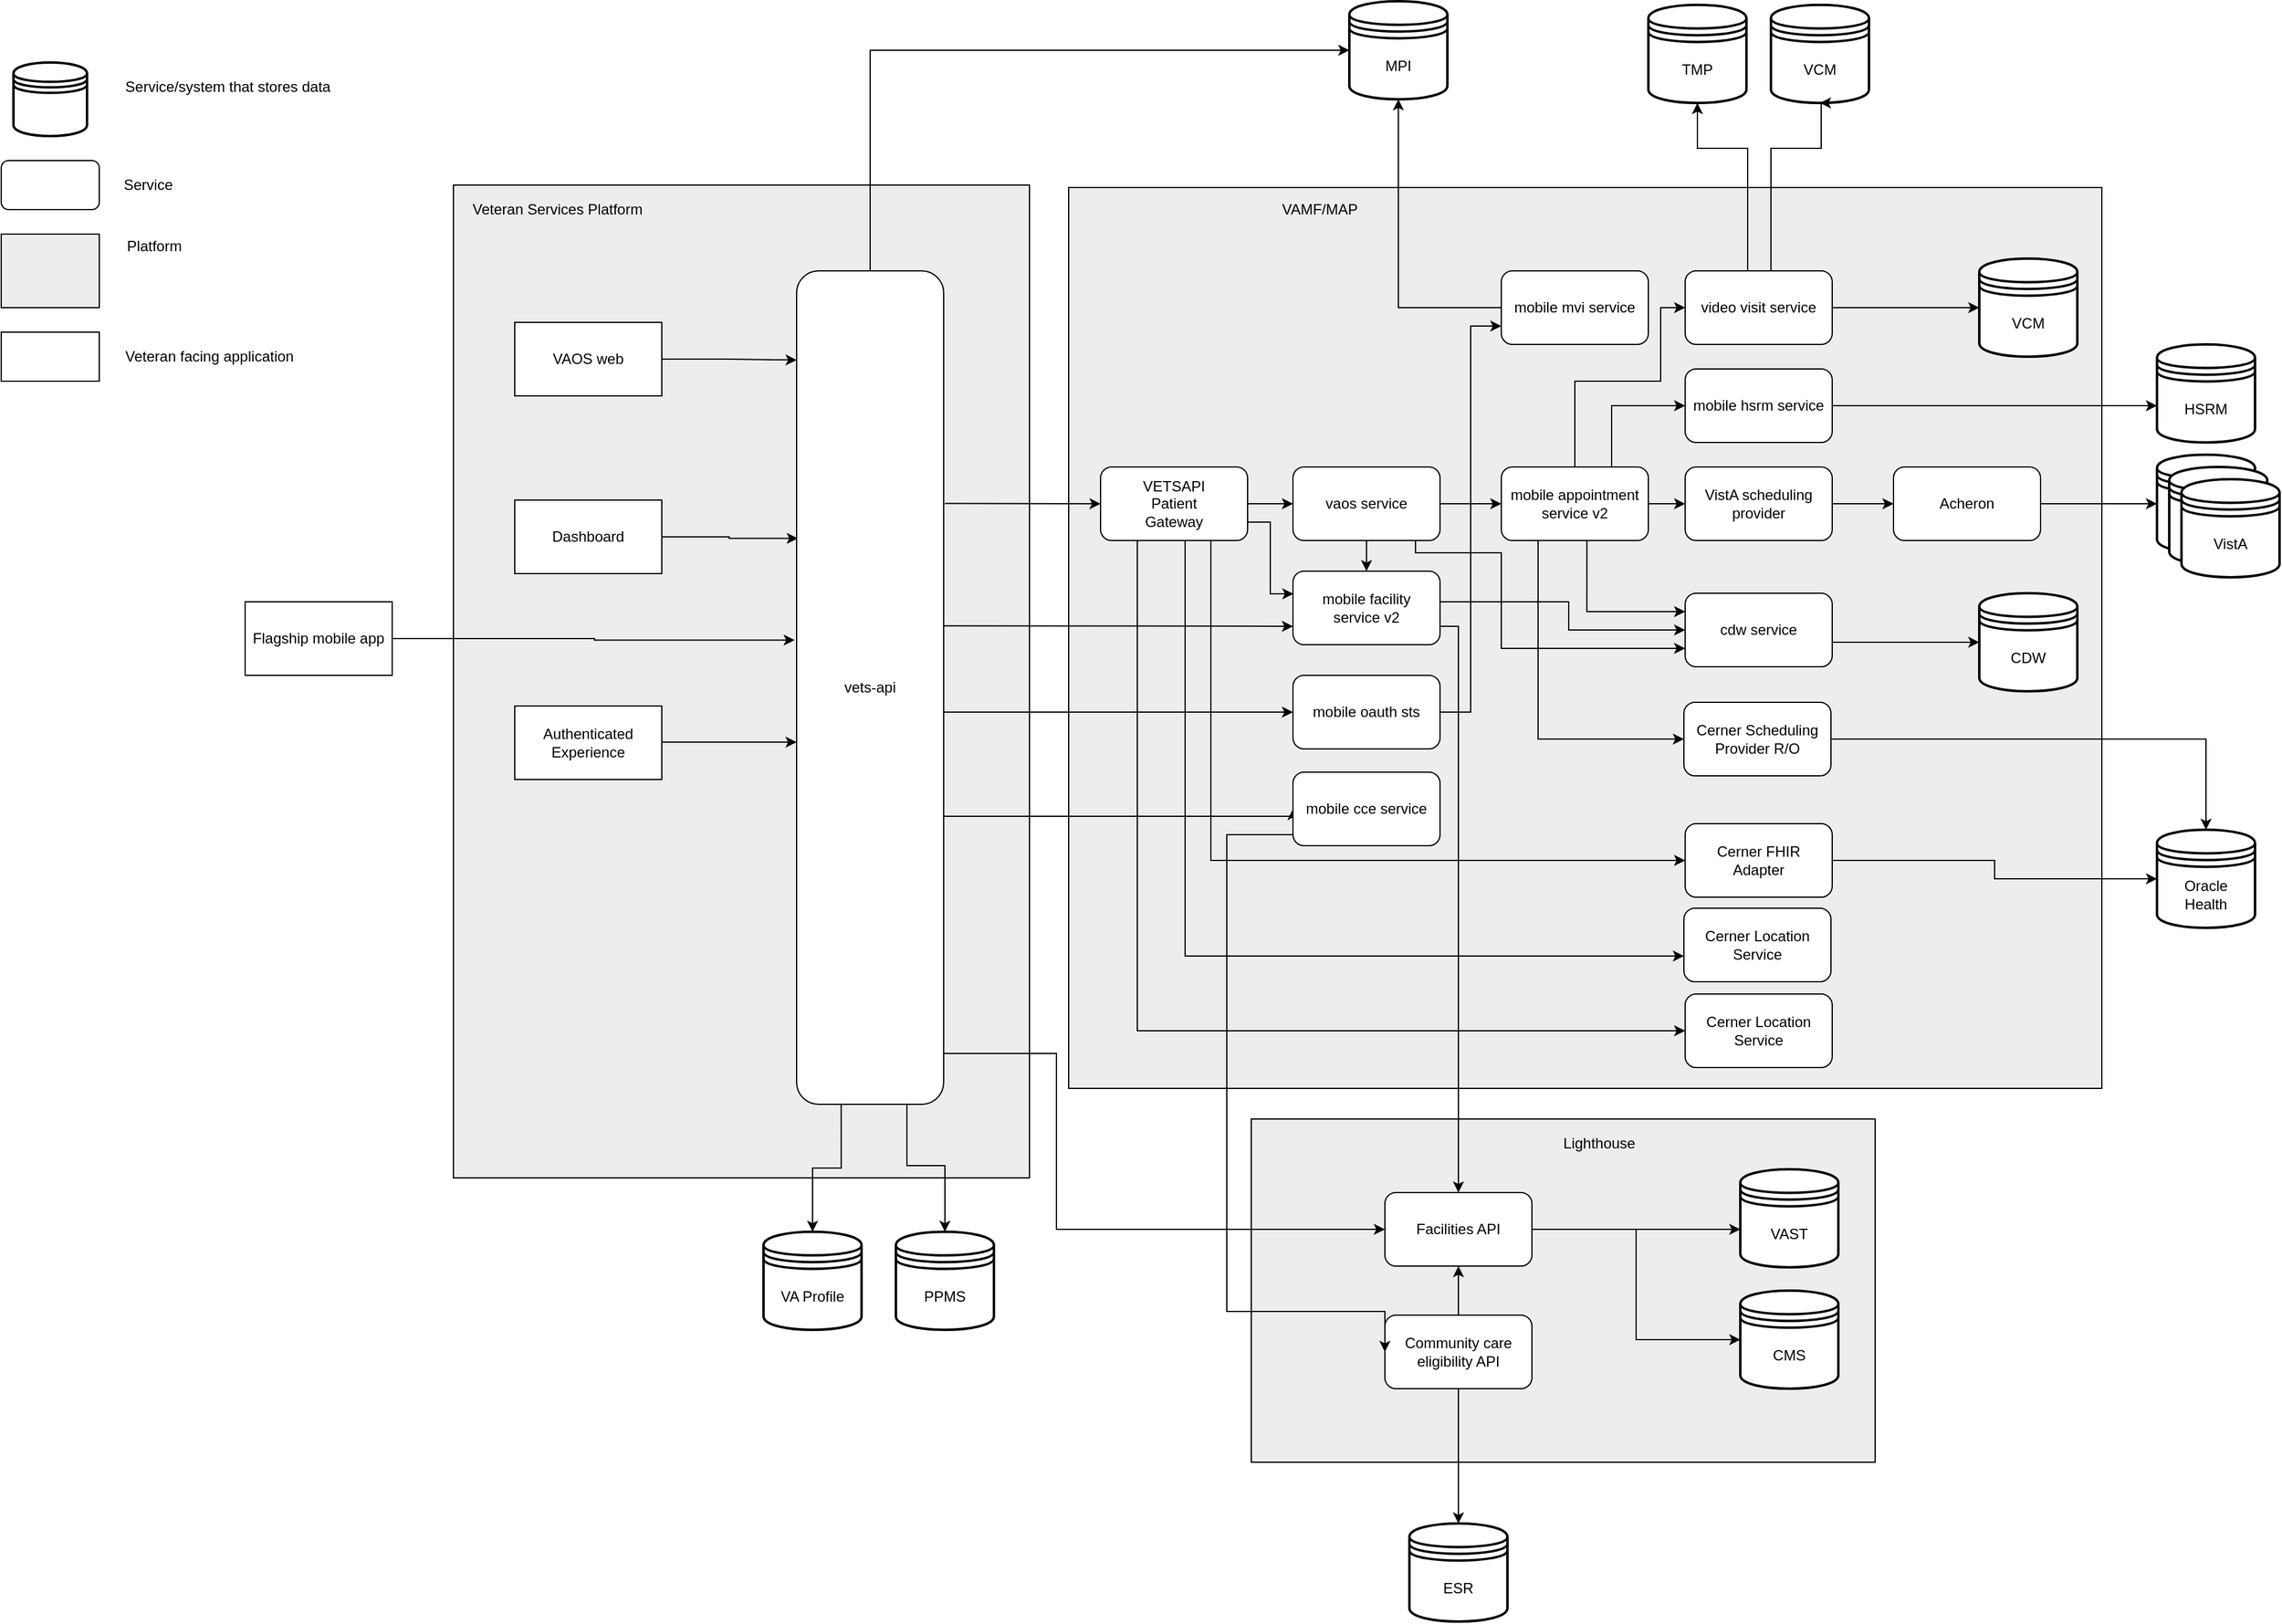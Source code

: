 <mxfile version="24.4.8" type="github">
  <diagram id="J299OrNDrJW-YTR5PU5g" name="Page-1">
    <mxGraphModel dx="2631" dy="1698" grid="1" gridSize="10" guides="1" tooltips="1" connect="1" arrows="1" fold="1" page="1" pageScale="0.5" pageWidth="850" pageHeight="1100" math="0" shadow="0">
      <root>
        <mxCell id="0" />
        <mxCell id="1" parent="0" />
        <mxCell id="KmuFEiy8gwxwUrOHWcom-100" value="" style="rounded=0;whiteSpace=wrap;html=1;fillColor=#EDEDED;" parent="1" vertex="1">
          <mxGeometry x="719" y="557" width="509" height="280" as="geometry" />
        </mxCell>
        <mxCell id="KmuFEiy8gwxwUrOHWcom-98" value="" style="rounded=0;whiteSpace=wrap;html=1;fillColor=#EDEDED;" parent="1" vertex="1">
          <mxGeometry x="570" y="-203" width="843" height="735" as="geometry" />
        </mxCell>
        <mxCell id="KmuFEiy8gwxwUrOHWcom-96" value="" style="rounded=0;whiteSpace=wrap;html=1;fillColor=#EDEDED;" parent="1" vertex="1">
          <mxGeometry x="68" y="-205" width="470" height="810" as="geometry" />
        </mxCell>
        <mxCell id="KmuFEiy8gwxwUrOHWcom-123" style="edgeStyle=orthogonalEdgeStyle;rounded=0;orthogonalLoop=1;jettySize=auto;html=1;entryX=0;entryY=0.107;entryDx=0;entryDy=0;entryPerimeter=0;" parent="1" source="KmuFEiy8gwxwUrOHWcom-1" target="KmuFEiy8gwxwUrOHWcom-4" edge="1">
          <mxGeometry relative="1" as="geometry" />
        </mxCell>
        <mxCell id="KmuFEiy8gwxwUrOHWcom-1" value="VAOS web" style="rounded=0;whiteSpace=wrap;html=1;" parent="1" vertex="1">
          <mxGeometry x="118" y="-93" width="120" height="60" as="geometry" />
        </mxCell>
        <mxCell id="KmuFEiy8gwxwUrOHWcom-121" style="edgeStyle=orthogonalEdgeStyle;rounded=0;orthogonalLoop=1;jettySize=auto;html=1;entryX=0.008;entryY=0.321;entryDx=0;entryDy=0;entryPerimeter=0;" parent="1" source="KmuFEiy8gwxwUrOHWcom-2" target="KmuFEiy8gwxwUrOHWcom-4" edge="1">
          <mxGeometry relative="1" as="geometry" />
        </mxCell>
        <mxCell id="KmuFEiy8gwxwUrOHWcom-2" value="Dashboard" style="rounded=0;whiteSpace=wrap;html=1;" parent="1" vertex="1">
          <mxGeometry x="118" y="52" width="120" height="60" as="geometry" />
        </mxCell>
        <mxCell id="KmuFEiy8gwxwUrOHWcom-89" style="edgeStyle=orthogonalEdgeStyle;rounded=0;orthogonalLoop=1;jettySize=auto;html=1;entryX=-0.013;entryY=0.443;entryDx=0;entryDy=0;entryPerimeter=0;" parent="1" source="KmuFEiy8gwxwUrOHWcom-3" target="KmuFEiy8gwxwUrOHWcom-4" edge="1">
          <mxGeometry relative="1" as="geometry">
            <mxPoint x="348" y="116" as="targetPoint" />
          </mxGeometry>
        </mxCell>
        <mxCell id="KmuFEiy8gwxwUrOHWcom-3" value="Flagship mobile app" style="rounded=0;whiteSpace=wrap;html=1;" parent="1" vertex="1">
          <mxGeometry x="-102" y="135" width="120" height="60" as="geometry" />
        </mxCell>
        <mxCell id="KmuFEiy8gwxwUrOHWcom-90" style="edgeStyle=orthogonalEdgeStyle;rounded=0;orthogonalLoop=1;jettySize=auto;html=1;entryX=0;entryY=0.75;entryDx=0;entryDy=0;exitX=0.999;exitY=0.426;exitDx=0;exitDy=0;exitPerimeter=0;" parent="1" source="KmuFEiy8gwxwUrOHWcom-4" target="KmuFEiy8gwxwUrOHWcom-22" edge="1">
          <mxGeometry relative="1" as="geometry">
            <Array as="points" />
            <mxPoint x="480" y="157" as="sourcePoint" />
          </mxGeometry>
        </mxCell>
        <mxCell id="KmuFEiy8gwxwUrOHWcom-91" style="edgeStyle=orthogonalEdgeStyle;rounded=0;orthogonalLoop=1;jettySize=auto;html=1;entryX=0;entryY=0.5;entryDx=0;entryDy=0;exitX=1;exitY=0.5;exitDx=0;exitDy=0;" parent="1" source="r6deMkh1V9EVogIIxijR-24" target="KmuFEiy8gwxwUrOHWcom-60" edge="1">
          <mxGeometry relative="1" as="geometry">
            <Array as="points">
              <mxPoint x="689" y="55" />
              <mxPoint x="689" y="55" />
            </Array>
            <mxPoint x="689" y="-25" as="sourcePoint" />
          </mxGeometry>
        </mxCell>
        <mxCell id="KmuFEiy8gwxwUrOHWcom-93" style="edgeStyle=orthogonalEdgeStyle;rounded=0;orthogonalLoop=1;jettySize=auto;html=1;entryX=0;entryY=0.5;entryDx=0;entryDy=0;" parent="1" source="KmuFEiy8gwxwUrOHWcom-4" target="KmuFEiy8gwxwUrOHWcom-26" edge="1">
          <mxGeometry relative="1" as="geometry">
            <Array as="points">
              <mxPoint x="558" y="310" />
              <mxPoint x="558" y="310" />
            </Array>
          </mxGeometry>
        </mxCell>
        <mxCell id="KmuFEiy8gwxwUrOHWcom-94" style="edgeStyle=orthogonalEdgeStyle;rounded=0;orthogonalLoop=1;jettySize=auto;html=1;entryX=0;entryY=0.5;entryDx=0;entryDy=0;exitX=0.987;exitY=0.939;exitDx=0;exitDy=0;exitPerimeter=0;" parent="1" source="KmuFEiy8gwxwUrOHWcom-4" target="KmuFEiy8gwxwUrOHWcom-18" edge="1">
          <mxGeometry relative="1" as="geometry">
            <Array as="points">
              <mxPoint x="560" y="503" />
              <mxPoint x="560" y="647" />
            </Array>
          </mxGeometry>
        </mxCell>
        <mxCell id="KmuFEiy8gwxwUrOHWcom-108" style="edgeStyle=orthogonalEdgeStyle;rounded=0;orthogonalLoop=1;jettySize=auto;html=1;entryX=0;entryY=0.5;entryDx=0;entryDy=0;" parent="1" source="KmuFEiy8gwxwUrOHWcom-4" target="KmuFEiy8gwxwUrOHWcom-109" edge="1">
          <mxGeometry relative="1" as="geometry">
            <mxPoint x="608" y="-405" as="targetPoint" />
            <Array as="points">
              <mxPoint x="408" y="-315" />
            </Array>
          </mxGeometry>
        </mxCell>
        <mxCell id="KmuFEiy8gwxwUrOHWcom-116" style="edgeStyle=orthogonalEdgeStyle;rounded=0;orthogonalLoop=1;jettySize=auto;html=1;entryX=0;entryY=0.5;entryDx=0;entryDy=0;" parent="1" source="KmuFEiy8gwxwUrOHWcom-4" target="KmuFEiy8gwxwUrOHWcom-115" edge="1">
          <mxGeometry relative="1" as="geometry">
            <Array as="points">
              <mxPoint x="508" y="225" />
              <mxPoint x="508" y="225" />
            </Array>
          </mxGeometry>
        </mxCell>
        <mxCell id="KmuFEiy8gwxwUrOHWcom-119" style="edgeStyle=orthogonalEdgeStyle;rounded=0;orthogonalLoop=1;jettySize=auto;html=1;entryX=0.5;entryY=0;entryDx=0;entryDy=0;exitX=0.303;exitY=1;exitDx=0;exitDy=0;exitPerimeter=0;" parent="1" source="KmuFEiy8gwxwUrOHWcom-4" target="KmuFEiy8gwxwUrOHWcom-38" edge="1">
          <mxGeometry relative="1" as="geometry" />
        </mxCell>
        <mxCell id="KmuFEiy8gwxwUrOHWcom-120" style="edgeStyle=orthogonalEdgeStyle;rounded=0;orthogonalLoop=1;jettySize=auto;html=1;entryX=0.5;entryY=0;entryDx=0;entryDy=0;exitX=0.75;exitY=1;exitDx=0;exitDy=0;" parent="1" source="KmuFEiy8gwxwUrOHWcom-4" target="KmuFEiy8gwxwUrOHWcom-13" edge="1">
          <mxGeometry relative="1" as="geometry">
            <Array as="points">
              <mxPoint x="438" y="595" />
              <mxPoint x="469" y="595" />
            </Array>
          </mxGeometry>
        </mxCell>
        <mxCell id="KmuFEiy8gwxwUrOHWcom-4" value="vets-api" style="rounded=1;whiteSpace=wrap;html=1;" parent="1" vertex="1">
          <mxGeometry x="348" y="-135" width="120" height="680" as="geometry" />
        </mxCell>
        <mxCell id="KmuFEiy8gwxwUrOHWcom-13" value="PPMS" style="strokeWidth=2;html=1;shape=datastore;whiteSpace=wrap;" parent="1" vertex="1">
          <mxGeometry x="429" y="649" width="80" height="80" as="geometry" />
        </mxCell>
        <mxCell id="r6deMkh1V9EVogIIxijR-12" style="edgeStyle=orthogonalEdgeStyle;rounded=0;orthogonalLoop=1;jettySize=auto;html=1;exitX=1;exitY=0.5;exitDx=0;exitDy=0;entryX=0;entryY=0.5;entryDx=0;entryDy=0;" edge="1" parent="1" source="KmuFEiy8gwxwUrOHWcom-18" target="r6deMkh1V9EVogIIxijR-4">
          <mxGeometry relative="1" as="geometry" />
        </mxCell>
        <mxCell id="KmuFEiy8gwxwUrOHWcom-18" value="Facilities API" style="rounded=1;whiteSpace=wrap;html=1;" parent="1" vertex="1">
          <mxGeometry x="828" y="617" width="120" height="60" as="geometry" />
        </mxCell>
        <mxCell id="KmuFEiy8gwxwUrOHWcom-102" style="edgeStyle=orthogonalEdgeStyle;rounded=0;orthogonalLoop=1;jettySize=auto;html=1;entryX=0.5;entryY=1;entryDx=0;entryDy=0;" parent="1" source="KmuFEiy8gwxwUrOHWcom-19" target="KmuFEiy8gwxwUrOHWcom-18" edge="1">
          <mxGeometry relative="1" as="geometry" />
        </mxCell>
        <mxCell id="KmuFEiy8gwxwUrOHWcom-118" style="edgeStyle=orthogonalEdgeStyle;rounded=0;orthogonalLoop=1;jettySize=auto;html=1;entryX=0.5;entryY=0;entryDx=0;entryDy=0;" parent="1" source="KmuFEiy8gwxwUrOHWcom-19" target="KmuFEiy8gwxwUrOHWcom-40" edge="1">
          <mxGeometry relative="1" as="geometry">
            <Array as="points">
              <mxPoint x="888" y="877" />
              <mxPoint x="888" y="877" />
            </Array>
          </mxGeometry>
        </mxCell>
        <mxCell id="KmuFEiy8gwxwUrOHWcom-19" value="Community care eligibility API" style="rounded=1;whiteSpace=wrap;html=1;" parent="1" vertex="1">
          <mxGeometry x="828" y="717" width="120" height="60" as="geometry" />
        </mxCell>
        <mxCell id="KmuFEiy8gwxwUrOHWcom-144" style="edgeStyle=orthogonalEdgeStyle;rounded=0;orthogonalLoop=1;jettySize=auto;html=1;entryX=0;entryY=0.5;entryDx=0;entryDy=0;" parent="1" source="KmuFEiy8gwxwUrOHWcom-22" target="KmuFEiy8gwxwUrOHWcom-24" edge="1">
          <mxGeometry relative="1" as="geometry">
            <Array as="points">
              <mxPoint x="978" y="135" />
              <mxPoint x="978" y="158" />
            </Array>
          </mxGeometry>
        </mxCell>
        <mxCell id="KmuFEiy8gwxwUrOHWcom-22" value="mobile facility&lt;div&gt;service v2&lt;/div&gt;" style="rounded=1;whiteSpace=wrap;html=1;" parent="1" vertex="1">
          <mxGeometry x="753" y="110" width="120" height="60" as="geometry" />
        </mxCell>
        <mxCell id="KmuFEiy8gwxwUrOHWcom-85" style="edgeStyle=orthogonalEdgeStyle;rounded=0;orthogonalLoop=1;jettySize=auto;html=1;entryX=0;entryY=0.5;entryDx=0;entryDy=0;" parent="1" source="KmuFEiy8gwxwUrOHWcom-24" target="KmuFEiy8gwxwUrOHWcom-25" edge="1">
          <mxGeometry relative="1" as="geometry">
            <Array as="points">
              <mxPoint x="1223" y="168" />
              <mxPoint x="1223" y="168" />
            </Array>
          </mxGeometry>
        </mxCell>
        <mxCell id="KmuFEiy8gwxwUrOHWcom-24" value="cdw service" style="rounded=1;whiteSpace=wrap;html=1;" parent="1" vertex="1">
          <mxGeometry x="1073" y="128" width="120" height="60" as="geometry" />
        </mxCell>
        <mxCell id="KmuFEiy8gwxwUrOHWcom-25" value="CDW" style="strokeWidth=2;html=1;shape=datastore;whiteSpace=wrap;" parent="1" vertex="1">
          <mxGeometry x="1313" y="128" width="80" height="80" as="geometry" />
        </mxCell>
        <mxCell id="KmuFEiy8gwxwUrOHWcom-71" style="edgeStyle=orthogonalEdgeStyle;rounded=0;orthogonalLoop=1;jettySize=auto;html=1;entryX=0;entryY=0.5;entryDx=0;entryDy=0;exitX=0;exitY=0.75;exitDx=0;exitDy=0;" parent="1" source="KmuFEiy8gwxwUrOHWcom-26" target="KmuFEiy8gwxwUrOHWcom-19" edge="1">
          <mxGeometry relative="1" as="geometry">
            <Array as="points">
              <mxPoint x="699" y="325" />
              <mxPoint x="699" y="714" />
            </Array>
            <mxPoint x="759" y="325" as="sourcePoint" />
          </mxGeometry>
        </mxCell>
        <mxCell id="KmuFEiy8gwxwUrOHWcom-26" value="mobile cce service" style="rounded=1;whiteSpace=wrap;html=1;" parent="1" vertex="1">
          <mxGeometry x="753" y="274" width="120" height="60" as="geometry" />
        </mxCell>
        <mxCell id="KmuFEiy8gwxwUrOHWcom-148" style="edgeStyle=orthogonalEdgeStyle;rounded=0;orthogonalLoop=1;jettySize=auto;html=1;entryX=0;entryY=0.25;entryDx=0;entryDy=0;exitX=0.582;exitY=0.976;exitDx=0;exitDy=0;exitPerimeter=0;" parent="1" source="KmuFEiy8gwxwUrOHWcom-29" target="KmuFEiy8gwxwUrOHWcom-24" edge="1">
          <mxGeometry relative="1" as="geometry">
            <Array as="points">
              <mxPoint x="993" y="143" />
            </Array>
            <mxPoint x="993" y="91" as="sourcePoint" />
            <mxPoint x="1073" y="149" as="targetPoint" />
          </mxGeometry>
        </mxCell>
        <mxCell id="KmuFEiy8gwxwUrOHWcom-150" style="edgeStyle=orthogonalEdgeStyle;rounded=0;orthogonalLoop=1;jettySize=auto;html=1;entryX=0;entryY=0.5;entryDx=0;entryDy=0;exitX=0.5;exitY=0;exitDx=0;exitDy=0;" parent="1" source="KmuFEiy8gwxwUrOHWcom-29" target="KmuFEiy8gwxwUrOHWcom-34" edge="1">
          <mxGeometry relative="1" as="geometry">
            <Array as="points">
              <mxPoint x="983" y="-45" />
              <mxPoint x="1053" y="-45" />
              <mxPoint x="1053" y="-105" />
            </Array>
          </mxGeometry>
        </mxCell>
        <mxCell id="KmuFEiy8gwxwUrOHWcom-152" style="edgeStyle=orthogonalEdgeStyle;rounded=0;orthogonalLoop=1;jettySize=auto;html=1;exitX=0.75;exitY=0;exitDx=0;exitDy=0;entryX=0;entryY=0.5;entryDx=0;entryDy=0;" parent="1" source="KmuFEiy8gwxwUrOHWcom-29" target="KmuFEiy8gwxwUrOHWcom-136" edge="1">
          <mxGeometry relative="1" as="geometry" />
        </mxCell>
        <mxCell id="KmuFEiy8gwxwUrOHWcom-153" style="edgeStyle=orthogonalEdgeStyle;rounded=0;orthogonalLoop=1;jettySize=auto;html=1;exitX=1;exitY=0.5;exitDx=0;exitDy=0;entryX=0;entryY=0.5;entryDx=0;entryDy=0;" parent="1" source="KmuFEiy8gwxwUrOHWcom-29" target="KmuFEiy8gwxwUrOHWcom-35" edge="1">
          <mxGeometry relative="1" as="geometry" />
        </mxCell>
        <mxCell id="r6deMkh1V9EVogIIxijR-19" style="edgeStyle=orthogonalEdgeStyle;rounded=0;orthogonalLoop=1;jettySize=auto;html=1;exitX=0.25;exitY=1;exitDx=0;exitDy=0;entryX=0;entryY=0.5;entryDx=0;entryDy=0;" edge="1" parent="1" source="KmuFEiy8gwxwUrOHWcom-29" target="r6deMkh1V9EVogIIxijR-17">
          <mxGeometry relative="1" as="geometry" />
        </mxCell>
        <mxCell id="KmuFEiy8gwxwUrOHWcom-29" value="mobile appointment service v2" style="rounded=1;whiteSpace=wrap;html=1;" parent="1" vertex="1">
          <mxGeometry x="923" y="25" width="120" height="60" as="geometry" />
        </mxCell>
        <mxCell id="KmuFEiy8gwxwUrOHWcom-32" value="VistA" style="strokeWidth=2;html=1;shape=datastore;whiteSpace=wrap;" parent="1" vertex="1">
          <mxGeometry x="1458" y="15" width="80" height="80" as="geometry" />
        </mxCell>
        <mxCell id="KmuFEiy8gwxwUrOHWcom-33" value="TMP" style="strokeWidth=2;html=1;shape=datastore;whiteSpace=wrap;" parent="1" vertex="1">
          <mxGeometry x="1043" y="-352" width="80" height="80" as="geometry" />
        </mxCell>
        <mxCell id="KmuFEiy8gwxwUrOHWcom-77" style="edgeStyle=orthogonalEdgeStyle;rounded=0;orthogonalLoop=1;jettySize=auto;html=1;entryX=0;entryY=0.5;entryDx=0;entryDy=0;" parent="1" source="KmuFEiy8gwxwUrOHWcom-34" target="KmuFEiy8gwxwUrOHWcom-37" edge="1">
          <mxGeometry relative="1" as="geometry" />
        </mxCell>
        <mxCell id="KmuFEiy8gwxwUrOHWcom-103" style="edgeStyle=orthogonalEdgeStyle;rounded=0;orthogonalLoop=1;jettySize=auto;html=1;entryX=0.5;entryY=1;entryDx=0;entryDy=0;exitX=0.425;exitY=0;exitDx=0;exitDy=0;exitPerimeter=0;" parent="1" source="KmuFEiy8gwxwUrOHWcom-34" target="KmuFEiy8gwxwUrOHWcom-33" edge="1">
          <mxGeometry relative="1" as="geometry">
            <Array as="points">
              <mxPoint x="1124" y="-235" />
              <mxPoint x="1083" y="-235" />
            </Array>
          </mxGeometry>
        </mxCell>
        <mxCell id="KmuFEiy8gwxwUrOHWcom-34" value="video visit service" style="rounded=1;whiteSpace=wrap;html=1;" parent="1" vertex="1">
          <mxGeometry x="1073" y="-135" width="120" height="60" as="geometry" />
        </mxCell>
        <mxCell id="KmuFEiy8gwxwUrOHWcom-74" style="edgeStyle=orthogonalEdgeStyle;rounded=0;orthogonalLoop=1;jettySize=auto;html=1;entryX=0;entryY=0.5;entryDx=0;entryDy=0;" parent="1" source="KmuFEiy8gwxwUrOHWcom-35" target="KmuFEiy8gwxwUrOHWcom-36" edge="1">
          <mxGeometry relative="1" as="geometry" />
        </mxCell>
        <mxCell id="KmuFEiy8gwxwUrOHWcom-35" value="VistA scheduling provider" style="rounded=1;whiteSpace=wrap;html=1;" parent="1" vertex="1">
          <mxGeometry x="1073" y="25" width="120" height="60" as="geometry" />
        </mxCell>
        <mxCell id="KmuFEiy8gwxwUrOHWcom-64" style="edgeStyle=orthogonalEdgeStyle;rounded=0;orthogonalLoop=1;jettySize=auto;html=1;entryX=0;entryY=0.5;entryDx=0;entryDy=0;" parent="1" source="KmuFEiy8gwxwUrOHWcom-36" target="KmuFEiy8gwxwUrOHWcom-32" edge="1">
          <mxGeometry relative="1" as="geometry" />
        </mxCell>
        <mxCell id="KmuFEiy8gwxwUrOHWcom-36" value="Acheron" style="rounded=1;whiteSpace=wrap;html=1;" parent="1" vertex="1">
          <mxGeometry x="1243" y="25" width="120" height="60" as="geometry" />
        </mxCell>
        <mxCell id="KmuFEiy8gwxwUrOHWcom-37" value="VCM" style="strokeWidth=2;html=1;shape=datastore;whiteSpace=wrap;" parent="1" vertex="1">
          <mxGeometry x="1313" y="-145" width="80" height="80" as="geometry" />
        </mxCell>
        <mxCell id="KmuFEiy8gwxwUrOHWcom-38" value="VA Profile" style="strokeWidth=2;html=1;shape=datastore;whiteSpace=wrap;" parent="1" vertex="1">
          <mxGeometry x="321" y="649" width="80" height="80" as="geometry" />
        </mxCell>
        <mxCell id="KmuFEiy8gwxwUrOHWcom-40" value="ESR" style="strokeWidth=2;html=1;shape=datastore;whiteSpace=wrap;" parent="1" vertex="1">
          <mxGeometry x="848" y="887" width="80" height="80" as="geometry" />
        </mxCell>
        <mxCell id="KmuFEiy8gwxwUrOHWcom-57" value="VistA" style="strokeWidth=2;html=1;shape=datastore;whiteSpace=wrap;" parent="1" vertex="1">
          <mxGeometry x="1468" y="25" width="80" height="80" as="geometry" />
        </mxCell>
        <mxCell id="KmuFEiy8gwxwUrOHWcom-58" value="VistA" style="strokeWidth=2;html=1;shape=datastore;whiteSpace=wrap;" parent="1" vertex="1">
          <mxGeometry x="1478" y="35" width="80" height="80" as="geometry" />
        </mxCell>
        <mxCell id="KmuFEiy8gwxwUrOHWcom-68" style="edgeStyle=orthogonalEdgeStyle;rounded=0;orthogonalLoop=1;jettySize=auto;html=1;entryX=0.5;entryY=0;entryDx=0;entryDy=0;" parent="1" source="KmuFEiy8gwxwUrOHWcom-60" target="KmuFEiy8gwxwUrOHWcom-22" edge="1">
          <mxGeometry relative="1" as="geometry" />
        </mxCell>
        <mxCell id="KmuFEiy8gwxwUrOHWcom-135" style="edgeStyle=orthogonalEdgeStyle;rounded=0;orthogonalLoop=1;jettySize=auto;html=1;exitX=1;exitY=0.5;exitDx=0;exitDy=0;" parent="1" source="KmuFEiy8gwxwUrOHWcom-60" target="KmuFEiy8gwxwUrOHWcom-29" edge="1">
          <mxGeometry relative="1" as="geometry" />
        </mxCell>
        <mxCell id="KmuFEiy8gwxwUrOHWcom-154" style="edgeStyle=orthogonalEdgeStyle;rounded=0;orthogonalLoop=1;jettySize=auto;html=1;exitX=0.75;exitY=1;exitDx=0;exitDy=0;entryX=0;entryY=0.75;entryDx=0;entryDy=0;" parent="1" source="KmuFEiy8gwxwUrOHWcom-60" target="KmuFEiy8gwxwUrOHWcom-24" edge="1">
          <mxGeometry relative="1" as="geometry">
            <Array as="points">
              <mxPoint x="853" y="95" />
              <mxPoint x="923" y="95" />
              <mxPoint x="923" y="173" />
            </Array>
          </mxGeometry>
        </mxCell>
        <mxCell id="KmuFEiy8gwxwUrOHWcom-60" value="vaos service" style="rounded=1;whiteSpace=wrap;html=1;" parent="1" vertex="1">
          <mxGeometry x="753" y="25" width="120" height="60" as="geometry" />
        </mxCell>
        <mxCell id="KmuFEiy8gwxwUrOHWcom-97" value="Veteran Services Platform" style="text;html=1;strokeColor=none;fillColor=none;align=center;verticalAlign=middle;whiteSpace=wrap;rounded=0;" parent="1" vertex="1">
          <mxGeometry x="78" y="-195" width="150" height="20" as="geometry" />
        </mxCell>
        <mxCell id="KmuFEiy8gwxwUrOHWcom-99" value="VAMF/MAP" style="text;html=1;strokeColor=none;fillColor=none;align=center;verticalAlign=middle;whiteSpace=wrap;rounded=0;" parent="1" vertex="1">
          <mxGeometry x="721" y="-195" width="108" height="20" as="geometry" />
        </mxCell>
        <mxCell id="KmuFEiy8gwxwUrOHWcom-101" value="Lighthouse" style="text;html=1;strokeColor=none;fillColor=none;align=center;verticalAlign=middle;whiteSpace=wrap;rounded=0;" parent="1" vertex="1">
          <mxGeometry x="928" y="567" width="150" height="20" as="geometry" />
        </mxCell>
        <mxCell id="KmuFEiy8gwxwUrOHWcom-110" style="edgeStyle=orthogonalEdgeStyle;rounded=0;orthogonalLoop=1;jettySize=auto;html=1;entryX=0.5;entryY=1;entryDx=0;entryDy=0;" parent="1" source="KmuFEiy8gwxwUrOHWcom-107" target="KmuFEiy8gwxwUrOHWcom-109" edge="1">
          <mxGeometry relative="1" as="geometry" />
        </mxCell>
        <mxCell id="KmuFEiy8gwxwUrOHWcom-107" value="mobile mvi service" style="rounded=1;whiteSpace=wrap;html=1;" parent="1" vertex="1">
          <mxGeometry x="923" y="-135" width="120" height="60" as="geometry" />
        </mxCell>
        <mxCell id="KmuFEiy8gwxwUrOHWcom-109" value="MPI" style="strokeWidth=2;html=1;shape=datastore;whiteSpace=wrap;" parent="1" vertex="1">
          <mxGeometry x="799" y="-355" width="80" height="80" as="geometry" />
        </mxCell>
        <mxCell id="KmuFEiy8gwxwUrOHWcom-147" style="edgeStyle=orthogonalEdgeStyle;rounded=0;orthogonalLoop=1;jettySize=auto;html=1;entryX=0;entryY=0.75;entryDx=0;entryDy=0;" parent="1" source="KmuFEiy8gwxwUrOHWcom-115" target="KmuFEiy8gwxwUrOHWcom-107" edge="1">
          <mxGeometry relative="1" as="geometry" />
        </mxCell>
        <mxCell id="KmuFEiy8gwxwUrOHWcom-115" value="mobile oauth sts" style="rounded=1;whiteSpace=wrap;html=1;" parent="1" vertex="1">
          <mxGeometry x="753" y="195" width="120" height="60" as="geometry" />
        </mxCell>
        <mxCell id="KmuFEiy8gwxwUrOHWcom-125" value="" style="strokeWidth=2;html=1;shape=datastore;whiteSpace=wrap;" parent="1" vertex="1">
          <mxGeometry x="-291" y="-305" width="60" height="60" as="geometry" />
        </mxCell>
        <mxCell id="KmuFEiy8gwxwUrOHWcom-126" value="Service/system that stores data" style="text;html=1;strokeColor=none;fillColor=none;align=center;verticalAlign=middle;whiteSpace=wrap;rounded=0;" parent="1" vertex="1">
          <mxGeometry x="-211" y="-295" width="190" height="20" as="geometry" />
        </mxCell>
        <mxCell id="KmuFEiy8gwxwUrOHWcom-127" value="" style="rounded=1;whiteSpace=wrap;html=1;" parent="1" vertex="1">
          <mxGeometry x="-301" y="-225" width="80" height="40" as="geometry" />
        </mxCell>
        <mxCell id="KmuFEiy8gwxwUrOHWcom-128" value="Service" style="text;html=1;strokeColor=none;fillColor=none;align=center;verticalAlign=middle;whiteSpace=wrap;rounded=0;" parent="1" vertex="1">
          <mxGeometry x="-211" y="-215" width="60" height="20" as="geometry" />
        </mxCell>
        <mxCell id="KmuFEiy8gwxwUrOHWcom-129" value="" style="rounded=0;whiteSpace=wrap;html=1;fillColor=#EDEDED;" parent="1" vertex="1">
          <mxGeometry x="-301" y="-165" width="80" height="60" as="geometry" />
        </mxCell>
        <mxCell id="KmuFEiy8gwxwUrOHWcom-130" value="Platform" style="text;html=1;strokeColor=none;fillColor=none;align=center;verticalAlign=middle;whiteSpace=wrap;rounded=0;" parent="1" vertex="1">
          <mxGeometry x="-201" y="-165" width="50" height="20" as="geometry" />
        </mxCell>
        <mxCell id="KmuFEiy8gwxwUrOHWcom-131" value="" style="rounded=0;whiteSpace=wrap;html=1;" parent="1" vertex="1">
          <mxGeometry x="-301" y="-85" width="80" height="40" as="geometry" />
        </mxCell>
        <mxCell id="KmuFEiy8gwxwUrOHWcom-132" value="Veteran facing application" style="text;html=1;strokeColor=none;fillColor=none;align=center;verticalAlign=middle;whiteSpace=wrap;rounded=0;" parent="1" vertex="1">
          <mxGeometry x="-211" y="-75" width="160" height="20" as="geometry" />
        </mxCell>
        <mxCell id="KmuFEiy8gwxwUrOHWcom-140" style="edgeStyle=orthogonalEdgeStyle;rounded=0;orthogonalLoop=1;jettySize=auto;html=1;entryX=0;entryY=0.625;entryDx=0;entryDy=0;entryPerimeter=0;" parent="1" source="KmuFEiy8gwxwUrOHWcom-136" target="KmuFEiy8gwxwUrOHWcom-137" edge="1">
          <mxGeometry relative="1" as="geometry" />
        </mxCell>
        <mxCell id="KmuFEiy8gwxwUrOHWcom-136" value="mobile hsrm service" style="rounded=1;whiteSpace=wrap;html=1;" parent="1" vertex="1">
          <mxGeometry x="1073" y="-55" width="120" height="60" as="geometry" />
        </mxCell>
        <mxCell id="KmuFEiy8gwxwUrOHWcom-137" value="HSRM" style="strokeWidth=2;html=1;shape=datastore;whiteSpace=wrap;" parent="1" vertex="1">
          <mxGeometry x="1458" y="-75" width="80" height="80" as="geometry" />
        </mxCell>
        <mxCell id="r6deMkh1V9EVogIIxijR-1" value="Authenticated Experience" style="rounded=0;whiteSpace=wrap;html=1;" vertex="1" parent="1">
          <mxGeometry x="118" y="220" width="120" height="60" as="geometry" />
        </mxCell>
        <mxCell id="r6deMkh1V9EVogIIxijR-2" style="edgeStyle=orthogonalEdgeStyle;rounded=0;orthogonalLoop=1;jettySize=auto;html=1;entryX=0;entryY=0.107;entryDx=0;entryDy=0;entryPerimeter=0;" edge="1" parent="1">
          <mxGeometry relative="1" as="geometry">
            <mxPoint x="238" y="249.5" as="sourcePoint" />
            <mxPoint x="348" y="249.5" as="targetPoint" />
          </mxGeometry>
        </mxCell>
        <mxCell id="r6deMkh1V9EVogIIxijR-3" value="VAST" style="strokeWidth=2;html=1;shape=datastore;whiteSpace=wrap;" vertex="1" parent="1">
          <mxGeometry x="1118" y="598" width="80" height="80" as="geometry" />
        </mxCell>
        <mxCell id="r6deMkh1V9EVogIIxijR-4" value="CMS" style="strokeWidth=2;html=1;shape=datastore;whiteSpace=wrap;" vertex="1" parent="1">
          <mxGeometry x="1118" y="697" width="80" height="80" as="geometry" />
        </mxCell>
        <mxCell id="r6deMkh1V9EVogIIxijR-10" style="edgeStyle=orthogonalEdgeStyle;rounded=0;orthogonalLoop=1;jettySize=auto;html=1;exitX=1;exitY=0.5;exitDx=0;exitDy=0;entryX=0;entryY=0.613;entryDx=0;entryDy=0;entryPerimeter=0;" edge="1" parent="1" source="KmuFEiy8gwxwUrOHWcom-18" target="r6deMkh1V9EVogIIxijR-3">
          <mxGeometry relative="1" as="geometry">
            <Array as="points">
              <mxPoint x="988" y="647" />
              <mxPoint x="988" y="647" />
            </Array>
          </mxGeometry>
        </mxCell>
        <mxCell id="r6deMkh1V9EVogIIxijR-16" value="Oracle&lt;div&gt;Health&lt;/div&gt;" style="strokeWidth=2;html=1;shape=datastore;whiteSpace=wrap;" vertex="1" parent="1">
          <mxGeometry x="1458" y="321" width="80" height="80" as="geometry" />
        </mxCell>
        <mxCell id="r6deMkh1V9EVogIIxijR-21" style="edgeStyle=orthogonalEdgeStyle;rounded=0;orthogonalLoop=1;jettySize=auto;html=1;exitX=1;exitY=0.5;exitDx=0;exitDy=0;entryX=0.5;entryY=0;entryDx=0;entryDy=0;" edge="1" parent="1" source="r6deMkh1V9EVogIIxijR-17" target="r6deMkh1V9EVogIIxijR-16">
          <mxGeometry relative="1" as="geometry" />
        </mxCell>
        <mxCell id="r6deMkh1V9EVogIIxijR-17" value="Cerner Scheduling Provider R/O" style="rounded=1;whiteSpace=wrap;html=1;" vertex="1" parent="1">
          <mxGeometry x="1072" y="217" width="120" height="60" as="geometry" />
        </mxCell>
        <mxCell id="r6deMkh1V9EVogIIxijR-22" value="VCM" style="strokeWidth=2;html=1;shape=datastore;whiteSpace=wrap;" vertex="1" parent="1">
          <mxGeometry x="1143" y="-352" width="80" height="80" as="geometry" />
        </mxCell>
        <mxCell id="r6deMkh1V9EVogIIxijR-23" style="edgeStyle=orthogonalEdgeStyle;rounded=0;orthogonalLoop=1;jettySize=auto;html=1;entryX=0.5;entryY=1;entryDx=0;entryDy=0;" edge="1" parent="1" target="r6deMkh1V9EVogIIxijR-22">
          <mxGeometry relative="1" as="geometry">
            <Array as="points">
              <mxPoint x="1143" y="-135" />
              <mxPoint x="1143" y="-235" />
              <mxPoint x="1184" y="-235" />
              <mxPoint x="1184" y="-272" />
            </Array>
            <mxPoint x="1143" y="-135" as="sourcePoint" />
            <mxPoint x="1093" y="-262" as="targetPoint" />
          </mxGeometry>
        </mxCell>
        <mxCell id="r6deMkh1V9EVogIIxijR-24" value="VETSAPI&lt;div&gt;Patient&lt;/div&gt;&lt;div&gt;Gateway&lt;/div&gt;" style="rounded=1;whiteSpace=wrap;html=1;" vertex="1" parent="1">
          <mxGeometry x="596" y="25" width="120" height="60" as="geometry" />
        </mxCell>
        <mxCell id="r6deMkh1V9EVogIIxijR-25" value="" style="endArrow=classic;html=1;rounded=0;exitX=1.008;exitY=0.279;exitDx=0;exitDy=0;exitPerimeter=0;entryX=0;entryY=0.5;entryDx=0;entryDy=0;" edge="1" parent="1" source="KmuFEiy8gwxwUrOHWcom-4" target="r6deMkh1V9EVogIIxijR-24">
          <mxGeometry width="50" height="50" relative="1" as="geometry">
            <mxPoint x="929" y="225" as="sourcePoint" />
            <mxPoint x="979" y="175" as="targetPoint" />
          </mxGeometry>
        </mxCell>
        <mxCell id="r6deMkh1V9EVogIIxijR-27" value="Cerner FHIR&lt;div&gt;Adapter&lt;/div&gt;" style="rounded=1;whiteSpace=wrap;html=1;" vertex="1" parent="1">
          <mxGeometry x="1073" y="316" width="120" height="60" as="geometry" />
        </mxCell>
        <mxCell id="r6deMkh1V9EVogIIxijR-29" value="" style="endArrow=classic;html=1;rounded=0;exitX=0.75;exitY=1;exitDx=0;exitDy=0;entryX=0;entryY=0.5;entryDx=0;entryDy=0;edgeStyle=orthogonalEdgeStyle;" edge="1" parent="1" source="r6deMkh1V9EVogIIxijR-24" target="r6deMkh1V9EVogIIxijR-27">
          <mxGeometry width="50" height="50" relative="1" as="geometry">
            <mxPoint x="883.0" y="432" as="sourcePoint" />
            <mxPoint x="979" y="175" as="targetPoint" />
          </mxGeometry>
        </mxCell>
        <mxCell id="r6deMkh1V9EVogIIxijR-30" value="" style="endArrow=classic;html=1;rounded=0;exitX=1;exitY=0.5;exitDx=0;exitDy=0;entryX=0;entryY=0.5;entryDx=0;entryDy=0;edgeStyle=orthogonalEdgeStyle;" edge="1" parent="1" source="r6deMkh1V9EVogIIxijR-27" target="r6deMkh1V9EVogIIxijR-16">
          <mxGeometry width="50" height="50" relative="1" as="geometry">
            <mxPoint x="893" y="442" as="sourcePoint" />
            <mxPoint x="1083" y="442" as="targetPoint" />
          </mxGeometry>
        </mxCell>
        <mxCell id="r6deMkh1V9EVogIIxijR-32" value="" style="endArrow=classic;html=1;rounded=0;entryX=0.5;entryY=0;entryDx=0;entryDy=0;exitX=1;exitY=0.75;exitDx=0;exitDy=0;edgeStyle=orthogonalEdgeStyle;" edge="1" parent="1" source="KmuFEiy8gwxwUrOHWcom-22" target="KmuFEiy8gwxwUrOHWcom-18">
          <mxGeometry width="50" height="50" relative="1" as="geometry">
            <mxPoint x="780" y="420" as="sourcePoint" />
            <mxPoint x="830" y="370" as="targetPoint" />
          </mxGeometry>
        </mxCell>
        <mxCell id="r6deMkh1V9EVogIIxijR-33" value="Cerner Location Service" style="rounded=1;whiteSpace=wrap;html=1;" vertex="1" parent="1">
          <mxGeometry x="1072" y="385" width="120" height="60" as="geometry" />
        </mxCell>
        <mxCell id="r6deMkh1V9EVogIIxijR-34" value="" style="endArrow=classic;html=1;rounded=0;exitX=1;exitY=0.75;exitDx=0;exitDy=0;entryX=0.003;entryY=0.309;entryDx=0;entryDy=0;entryPerimeter=0;edgeStyle=orthogonalEdgeStyle;" edge="1" parent="1" source="r6deMkh1V9EVogIIxijR-24" target="KmuFEiy8gwxwUrOHWcom-22">
          <mxGeometry width="50" height="50" relative="1" as="geometry">
            <mxPoint x="810" y="400" as="sourcePoint" />
            <mxPoint x="860" y="350" as="targetPoint" />
          </mxGeometry>
        </mxCell>
        <mxCell id="r6deMkh1V9EVogIIxijR-35" value="Cerner Location Service" style="rounded=1;whiteSpace=wrap;html=1;" vertex="1" parent="1">
          <mxGeometry x="1073" y="455" width="120" height="60" as="geometry" />
        </mxCell>
        <mxCell id="r6deMkh1V9EVogIIxijR-36" value="" style="endArrow=classic;html=1;rounded=0;exitX=0.5;exitY=1;exitDx=0;exitDy=0;edgeStyle=orthogonalEdgeStyle;" edge="1" parent="1" source="r6deMkh1V9EVogIIxijR-24" target="r6deMkh1V9EVogIIxijR-33">
          <mxGeometry width="50" height="50" relative="1" as="geometry">
            <mxPoint x="674.5" y="85" as="sourcePoint" />
            <mxPoint x="1070" y="424" as="targetPoint" />
            <Array as="points">
              <mxPoint x="665" y="85" />
              <mxPoint x="665" y="424" />
            </Array>
          </mxGeometry>
        </mxCell>
        <mxCell id="r6deMkh1V9EVogIIxijR-37" value="" style="endArrow=classic;html=1;rounded=0;entryX=0;entryY=0.5;entryDx=0;entryDy=0;edgeStyle=orthogonalEdgeStyle;exitX=0.25;exitY=1;exitDx=0;exitDy=0;" edge="1" parent="1" source="r6deMkh1V9EVogIIxijR-24" target="r6deMkh1V9EVogIIxijR-35">
          <mxGeometry width="50" height="50" relative="1" as="geometry">
            <mxPoint x="652" y="98" as="sourcePoint" />
            <mxPoint x="1082" y="434" as="targetPoint" />
            <Array as="points" />
          </mxGeometry>
        </mxCell>
      </root>
    </mxGraphModel>
  </diagram>
</mxfile>
